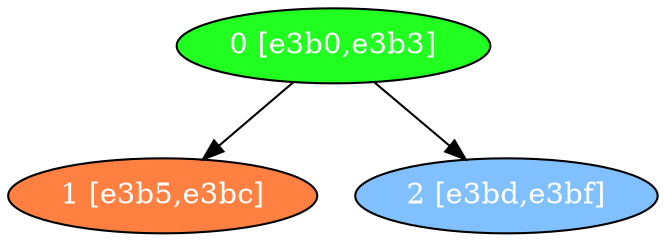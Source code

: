 diGraph libnss3{
	libnss3_0  [style=filled fillcolor="#20FF20" fontcolor="#ffffff" shape=oval label="0 [e3b0,e3b3]"]
	libnss3_1  [style=filled fillcolor="#FF8040" fontcolor="#ffffff" shape=oval label="1 [e3b5,e3bc]"]
	libnss3_2  [style=filled fillcolor="#80C0FF" fontcolor="#ffffff" shape=oval label="2 [e3bd,e3bf]"]

	libnss3_0 -> libnss3_1
	libnss3_0 -> libnss3_2
}